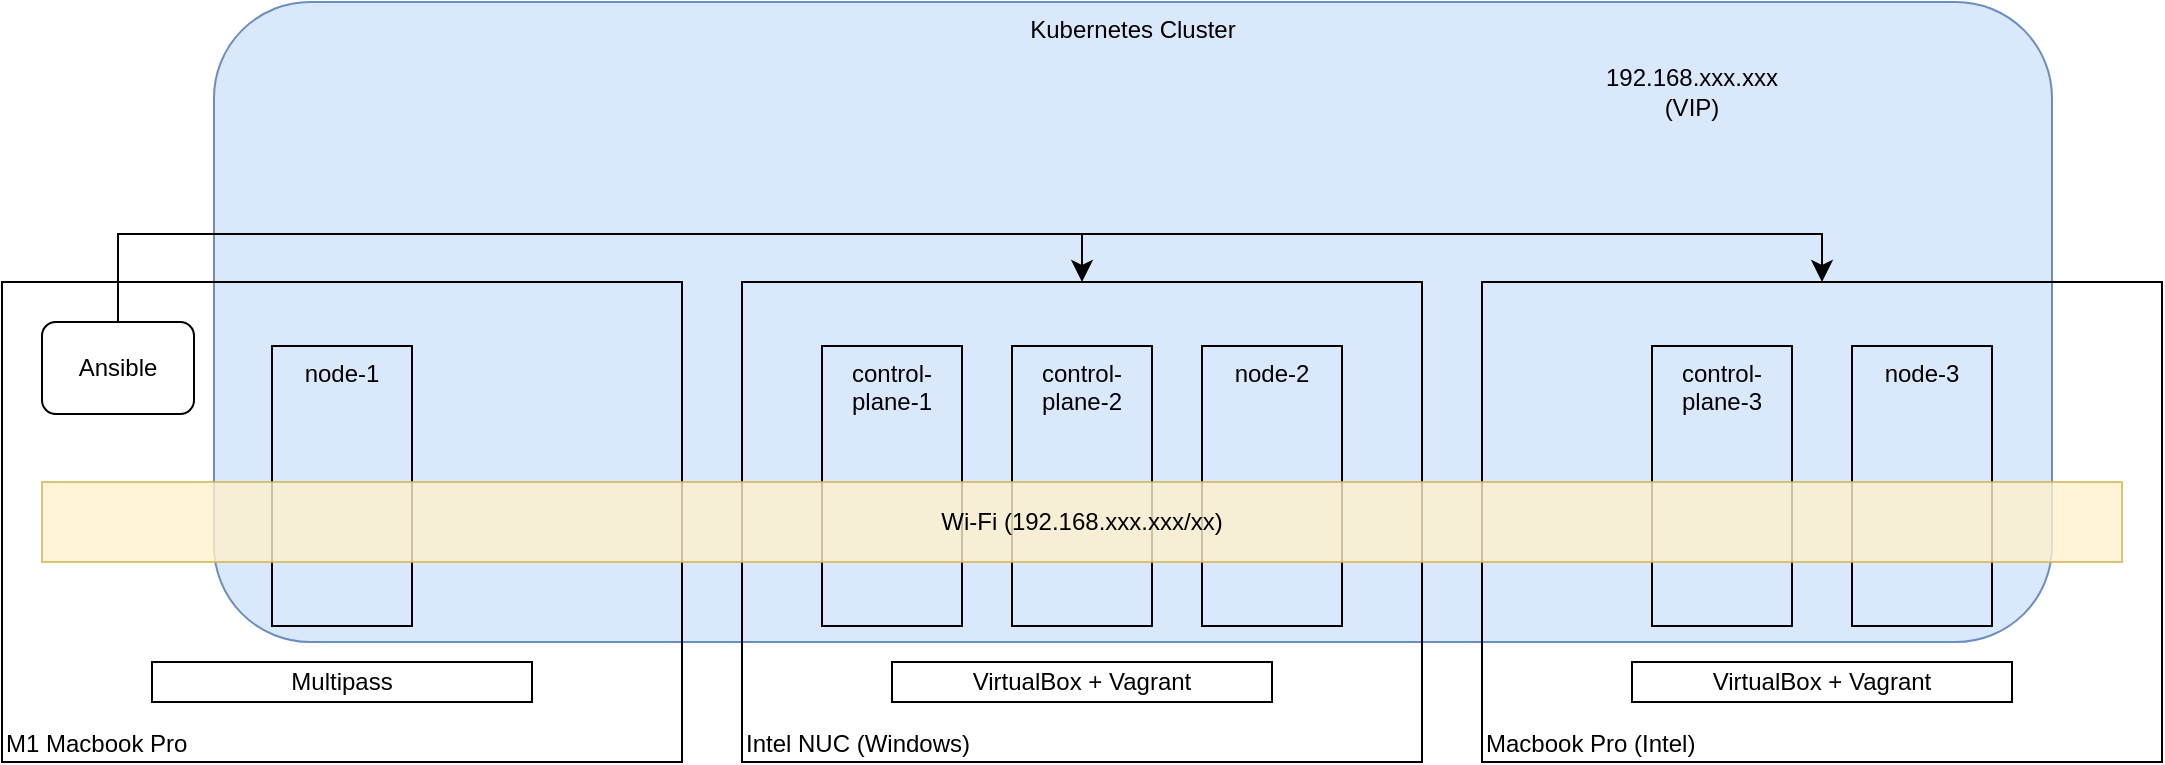<mxfile version="24.7.7">
  <diagram name="ページ1" id="5wIpfVOD8ZaT3yq1tPsm">
    <mxGraphModel dx="1366" dy="1761" grid="1" gridSize="10" guides="1" tooltips="1" connect="1" arrows="1" fold="1" page="1" pageScale="1" pageWidth="1169" pageHeight="827" math="0" shadow="0">
      <root>
        <mxCell id="0" />
        <mxCell id="1" parent="0" />
        <mxCell id="PiB_E5LH4JP8B-9UBOU4-15" value="Kubernetes Cluster" style="rounded=1;whiteSpace=wrap;html=1;fillColor=#dae8fc;strokeColor=#6c8ebf;verticalAlign=top;" vertex="1" parent="1">
          <mxGeometry x="150" y="224" width="919" height="320" as="geometry" />
        </mxCell>
        <mxCell id="PiB_E5LH4JP8B-9UBOU4-1" value="&lt;div style=&quot;&quot;&gt;&lt;span style=&quot;background-color: initial;&quot;&gt;M1 Macbook Pro&lt;/span&gt;&lt;/div&gt;" style="rounded=0;whiteSpace=wrap;html=1;align=left;horizontal=1;verticalAlign=bottom;fillColor=none;" vertex="1" parent="1">
          <mxGeometry x="44" y="364" width="340" height="240" as="geometry" />
        </mxCell>
        <mxCell id="PiB_E5LH4JP8B-9UBOU4-2" value="&lt;div style=&quot;&quot;&gt;&lt;span style=&quot;background-color: initial;&quot;&gt;Intel NUC (Windows)&lt;/span&gt;&lt;/div&gt;" style="rounded=0;whiteSpace=wrap;html=1;align=left;horizontal=1;verticalAlign=bottom;fillColor=none;" vertex="1" parent="1">
          <mxGeometry x="414" y="364" width="340" height="240" as="geometry" />
        </mxCell>
        <mxCell id="PiB_E5LH4JP8B-9UBOU4-3" value="&lt;div style=&quot;&quot;&gt;&lt;span style=&quot;background-color: initial;&quot;&gt;Macbook Pro (Intel)&lt;/span&gt;&lt;/div&gt;" style="rounded=0;whiteSpace=wrap;html=1;align=left;horizontal=1;verticalAlign=bottom;fillColor=none;" vertex="1" parent="1">
          <mxGeometry x="784" y="364" width="340" height="240" as="geometry" />
        </mxCell>
        <mxCell id="PiB_E5LH4JP8B-9UBOU4-4" value="Multipass" style="rounded=0;whiteSpace=wrap;html=1;" vertex="1" parent="1">
          <mxGeometry x="119" y="554" width="190" height="20" as="geometry" />
        </mxCell>
        <mxCell id="PiB_E5LH4JP8B-9UBOU4-5" value="VirtualBox + Vagrant" style="rounded=0;whiteSpace=wrap;html=1;" vertex="1" parent="1">
          <mxGeometry x="489" y="554" width="190" height="20" as="geometry" />
        </mxCell>
        <mxCell id="PiB_E5LH4JP8B-9UBOU4-6" value="VirtualBox + Vagrant" style="rounded=0;whiteSpace=wrap;html=1;" vertex="1" parent="1">
          <mxGeometry x="859" y="554" width="190" height="20" as="geometry" />
        </mxCell>
        <mxCell id="PiB_E5LH4JP8B-9UBOU4-8" value="control-plane-1" style="rounded=0;whiteSpace=wrap;html=1;verticalAlign=top;fillColor=none;" vertex="1" parent="1">
          <mxGeometry x="454" y="396" width="70" height="140" as="geometry" />
        </mxCell>
        <mxCell id="PiB_E5LH4JP8B-9UBOU4-9" value="control-plane-2" style="rounded=0;whiteSpace=wrap;html=1;verticalAlign=top;fillColor=none;" vertex="1" parent="1">
          <mxGeometry x="549" y="396" width="70" height="140" as="geometry" />
        </mxCell>
        <mxCell id="PiB_E5LH4JP8B-9UBOU4-10" value="node-2" style="rounded=0;whiteSpace=wrap;html=1;verticalAlign=top;fillColor=none;" vertex="1" parent="1">
          <mxGeometry x="644" y="396" width="70" height="140" as="geometry" />
        </mxCell>
        <mxCell id="PiB_E5LH4JP8B-9UBOU4-11" value="node-1" style="rounded=0;whiteSpace=wrap;html=1;verticalAlign=top;fillColor=none;" vertex="1" parent="1">
          <mxGeometry x="179" y="396" width="70" height="140" as="geometry" />
        </mxCell>
        <mxCell id="PiB_E5LH4JP8B-9UBOU4-12" value="control-plane-3" style="rounded=0;whiteSpace=wrap;html=1;verticalAlign=top;fillColor=none;" vertex="1" parent="1">
          <mxGeometry x="869" y="396" width="70" height="140" as="geometry" />
        </mxCell>
        <mxCell id="PiB_E5LH4JP8B-9UBOU4-13" value="node-3" style="rounded=0;whiteSpace=wrap;html=1;verticalAlign=top;fillColor=none;" vertex="1" parent="1">
          <mxGeometry x="969" y="396" width="70" height="140" as="geometry" />
        </mxCell>
        <mxCell id="PiB_E5LH4JP8B-9UBOU4-14" value="Wi-Fi (192.168.xxx.xxx/xx)" style="rounded=0;whiteSpace=wrap;html=1;fillColor=#fff2cc;strokeColor=#d6b656;opacity=80;" vertex="1" parent="1">
          <mxGeometry x="64" y="464" width="1040" height="40" as="geometry" />
        </mxCell>
        <mxCell id="PiB_E5LH4JP8B-9UBOU4-16" value="192.168.xxx.xxx&lt;div&gt;(VIP)&lt;/div&gt;" style="text;html=1;align=center;verticalAlign=middle;whiteSpace=wrap;rounded=0;" vertex="1" parent="1">
          <mxGeometry x="834" y="254" width="110" height="30" as="geometry" />
        </mxCell>
        <mxCell id="PiB_E5LH4JP8B-9UBOU4-24" value="Ansible" style="rounded=1;whiteSpace=wrap;html=1;" vertex="1" parent="1">
          <mxGeometry x="64" y="384" width="76" height="46" as="geometry" />
        </mxCell>
        <mxCell id="PiB_E5LH4JP8B-9UBOU4-25" value="" style="edgeStyle=elbowEdgeStyle;elbow=vertical;endArrow=classic;html=1;curved=0;rounded=0;endSize=8;startSize=8;entryX=0.5;entryY=0;entryDx=0;entryDy=0;" edge="1" parent="1" source="PiB_E5LH4JP8B-9UBOU4-24" target="PiB_E5LH4JP8B-9UBOU4-3">
          <mxGeometry width="50" height="50" relative="1" as="geometry">
            <mxPoint x="489" y="350" as="sourcePoint" />
            <mxPoint x="539" y="300" as="targetPoint" />
            <Array as="points">
              <mxPoint x="530" y="340" />
            </Array>
          </mxGeometry>
        </mxCell>
        <mxCell id="PiB_E5LH4JP8B-9UBOU4-26" value="" style="edgeStyle=elbowEdgeStyle;elbow=vertical;endArrow=classic;html=1;curved=0;rounded=0;endSize=8;startSize=8;exitX=0.5;exitY=0;exitDx=0;exitDy=0;entryX=0.5;entryY=0;entryDx=0;entryDy=0;" edge="1" parent="1" source="PiB_E5LH4JP8B-9UBOU4-24" target="PiB_E5LH4JP8B-9UBOU4-2">
          <mxGeometry width="50" height="50" relative="1" as="geometry">
            <mxPoint x="150" y="350" as="sourcePoint" />
            <mxPoint x="200" y="300" as="targetPoint" />
            <Array as="points">
              <mxPoint x="350" y="340" />
            </Array>
          </mxGeometry>
        </mxCell>
      </root>
    </mxGraphModel>
  </diagram>
</mxfile>
